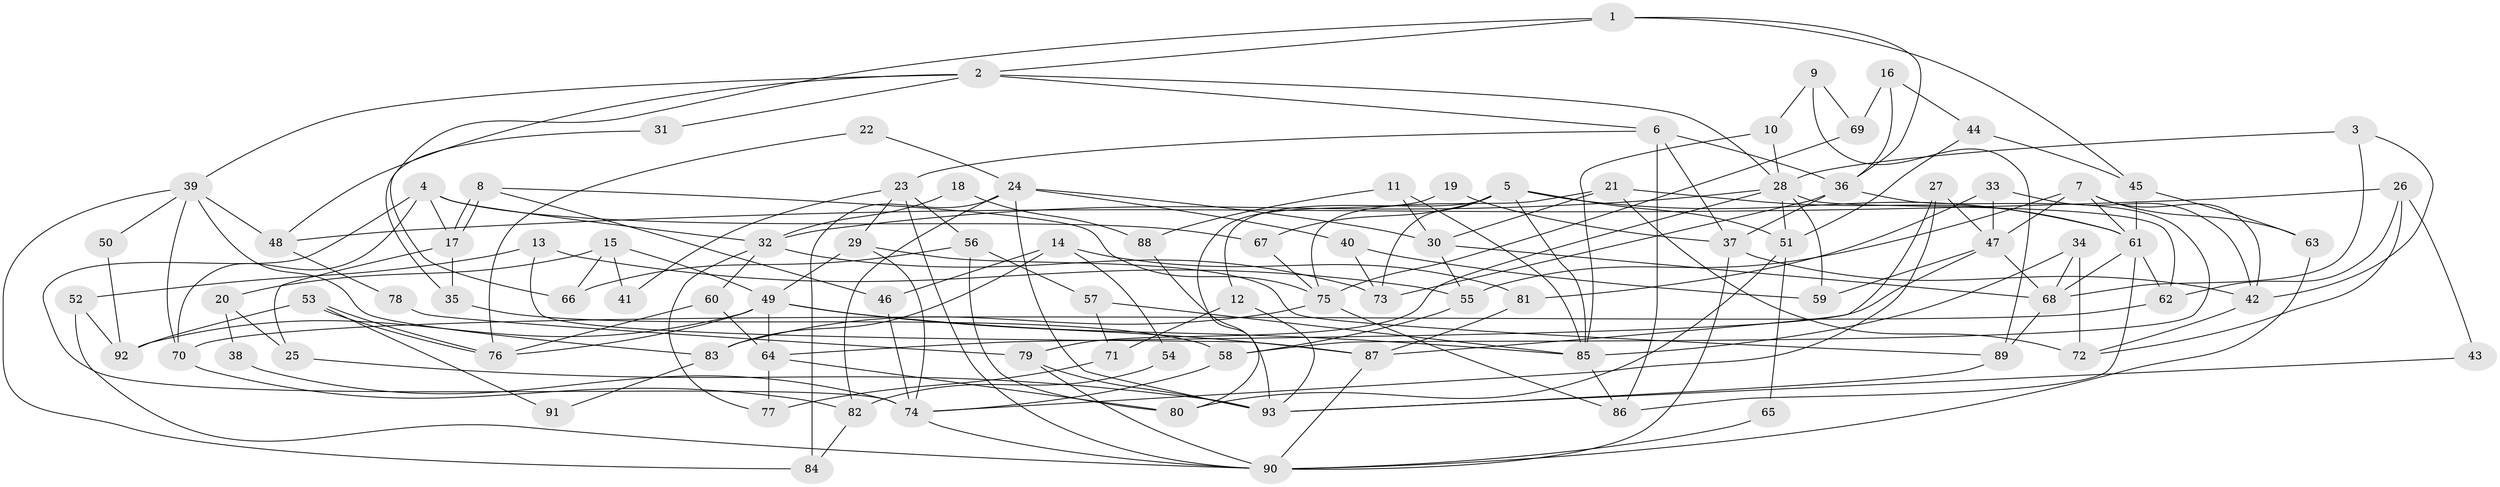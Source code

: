// coarse degree distribution, {6: 0.15517241379310345, 5: 0.15517241379310345, 11: 0.017241379310344827, 7: 0.1206896551724138, 4: 0.1896551724137931, 3: 0.20689655172413793, 8: 0.05172413793103448, 9: 0.05172413793103448, 2: 0.05172413793103448}
// Generated by graph-tools (version 1.1) at 2025/52/02/27/25 19:52:06]
// undirected, 93 vertices, 186 edges
graph export_dot {
graph [start="1"]
  node [color=gray90,style=filled];
  1;
  2;
  3;
  4;
  5;
  6;
  7;
  8;
  9;
  10;
  11;
  12;
  13;
  14;
  15;
  16;
  17;
  18;
  19;
  20;
  21;
  22;
  23;
  24;
  25;
  26;
  27;
  28;
  29;
  30;
  31;
  32;
  33;
  34;
  35;
  36;
  37;
  38;
  39;
  40;
  41;
  42;
  43;
  44;
  45;
  46;
  47;
  48;
  49;
  50;
  51;
  52;
  53;
  54;
  55;
  56;
  57;
  58;
  59;
  60;
  61;
  62;
  63;
  64;
  65;
  66;
  67;
  68;
  69;
  70;
  71;
  72;
  73;
  74;
  75;
  76;
  77;
  78;
  79;
  80;
  81;
  82;
  83;
  84;
  85;
  86;
  87;
  88;
  89;
  90;
  91;
  92;
  93;
  1 -- 45;
  1 -- 2;
  1 -- 36;
  1 -- 66;
  2 -- 48;
  2 -- 28;
  2 -- 6;
  2 -- 31;
  2 -- 39;
  3 -- 28;
  3 -- 42;
  3 -- 68;
  4 -- 67;
  4 -- 74;
  4 -- 17;
  4 -- 32;
  4 -- 70;
  5 -- 61;
  5 -- 73;
  5 -- 12;
  5 -- 51;
  5 -- 67;
  5 -- 85;
  6 -- 37;
  6 -- 23;
  6 -- 36;
  6 -- 86;
  7 -- 42;
  7 -- 47;
  7 -- 55;
  7 -- 61;
  7 -- 63;
  8 -- 17;
  8 -- 17;
  8 -- 75;
  8 -- 46;
  9 -- 89;
  9 -- 10;
  9 -- 69;
  10 -- 85;
  10 -- 28;
  11 -- 30;
  11 -- 85;
  11 -- 88;
  12 -- 71;
  12 -- 93;
  13 -- 87;
  13 -- 55;
  13 -- 52;
  14 -- 46;
  14 -- 83;
  14 -- 54;
  14 -- 81;
  15 -- 66;
  15 -- 49;
  15 -- 20;
  15 -- 41;
  16 -- 36;
  16 -- 69;
  16 -- 44;
  17 -- 25;
  17 -- 35;
  18 -- 32;
  18 -- 88;
  19 -- 80;
  19 -- 37;
  20 -- 25;
  20 -- 38;
  21 -- 30;
  21 -- 61;
  21 -- 72;
  21 -- 75;
  22 -- 76;
  22 -- 24;
  23 -- 90;
  23 -- 29;
  23 -- 41;
  23 -- 56;
  24 -- 93;
  24 -- 84;
  24 -- 30;
  24 -- 40;
  24 -- 82;
  25 -- 93;
  26 -- 72;
  26 -- 62;
  26 -- 43;
  26 -- 48;
  27 -- 74;
  27 -- 87;
  27 -- 47;
  28 -- 59;
  28 -- 32;
  28 -- 51;
  28 -- 62;
  28 -- 79;
  29 -- 74;
  29 -- 49;
  29 -- 89;
  30 -- 68;
  30 -- 55;
  31 -- 35;
  32 -- 60;
  32 -- 73;
  32 -- 77;
  33 -- 47;
  33 -- 81;
  33 -- 42;
  34 -- 85;
  34 -- 68;
  34 -- 72;
  35 -- 58;
  36 -- 37;
  36 -- 58;
  36 -- 73;
  37 -- 42;
  37 -- 90;
  38 -- 74;
  39 -- 70;
  39 -- 48;
  39 -- 50;
  39 -- 83;
  39 -- 84;
  40 -- 73;
  40 -- 59;
  42 -- 72;
  43 -- 93;
  44 -- 51;
  44 -- 45;
  45 -- 63;
  45 -- 61;
  46 -- 74;
  47 -- 68;
  47 -- 59;
  47 -- 64;
  48 -- 78;
  49 -- 85;
  49 -- 64;
  49 -- 76;
  49 -- 87;
  49 -- 92;
  50 -- 92;
  51 -- 65;
  51 -- 80;
  52 -- 90;
  52 -- 92;
  53 -- 76;
  53 -- 76;
  53 -- 92;
  53 -- 91;
  54 -- 82;
  55 -- 58;
  56 -- 80;
  56 -- 57;
  56 -- 66;
  57 -- 85;
  57 -- 71;
  58 -- 74;
  60 -- 76;
  60 -- 64;
  61 -- 62;
  61 -- 68;
  61 -- 86;
  62 -- 70;
  63 -- 90;
  64 -- 77;
  64 -- 80;
  65 -- 90;
  67 -- 75;
  68 -- 89;
  69 -- 75;
  70 -- 82;
  71 -- 77;
  74 -- 90;
  75 -- 86;
  75 -- 83;
  78 -- 79;
  79 -- 93;
  79 -- 90;
  81 -- 87;
  82 -- 84;
  83 -- 91;
  85 -- 86;
  87 -- 90;
  88 -- 93;
  89 -- 93;
}
